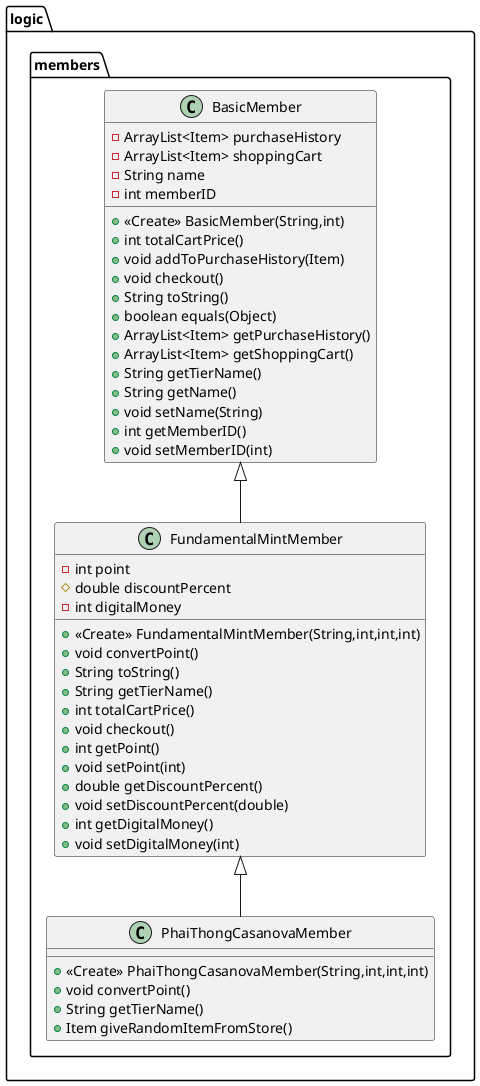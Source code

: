 @startuml
class logic.members.BasicMember {
- ArrayList<Item> purchaseHistory
- ArrayList<Item> shoppingCart
- String name
- int memberID
+ <<Create>> BasicMember(String,int)
+ int totalCartPrice()
+ void addToPurchaseHistory(Item)
+ void checkout()
+ String toString()
+ boolean equals(Object)
+ ArrayList<Item> getPurchaseHistory()
+ ArrayList<Item> getShoppingCart()
+ String getTierName()
+ String getName()
+ void setName(String)
+ int getMemberID()
+ void setMemberID(int)
}
class logic.members.FundamentalMintMember {
- int point
# double discountPercent
- int digitalMoney
+ <<Create>> FundamentalMintMember(String,int,int,int)
+ void convertPoint()
+ String toString()
+ String getTierName()
+ int totalCartPrice()
+ void checkout()
+ int getPoint()
+ void setPoint(int)
+ double getDiscountPercent()
+ void setDiscountPercent(double)
+ int getDigitalMoney()
+ void setDigitalMoney(int)
}
class logic.members.PhaiThongCasanovaMember {
+ <<Create>> PhaiThongCasanovaMember(String,int,int,int)
+ void convertPoint()
+ String getTierName()
+ Item giveRandomItemFromStore()
}


logic.members.BasicMember <|-- logic.members.FundamentalMintMember
logic.members.FundamentalMintMember <|-- logic.members.PhaiThongCasanovaMember
@enduml